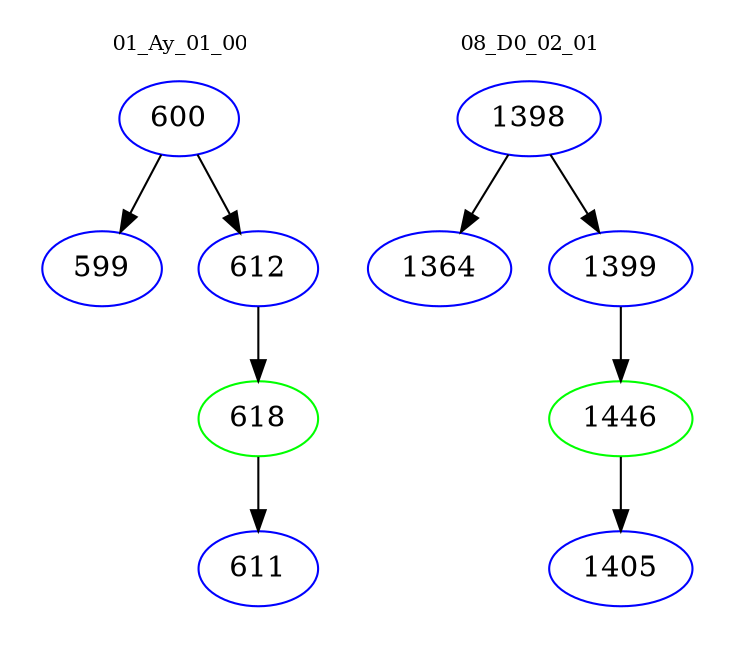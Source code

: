 digraph{
subgraph cluster_0 {
color = white
label = "01_Ay_01_00";
fontsize=10;
T0_600 [label="600", color="blue"]
T0_600 -> T0_599 [color="black"]
T0_599 [label="599", color="blue"]
T0_600 -> T0_612 [color="black"]
T0_612 [label="612", color="blue"]
T0_612 -> T0_618 [color="black"]
T0_618 [label="618", color="green"]
T0_618 -> T0_611 [color="black"]
T0_611 [label="611", color="blue"]
}
subgraph cluster_1 {
color = white
label = "08_D0_02_01";
fontsize=10;
T1_1398 [label="1398", color="blue"]
T1_1398 -> T1_1364 [color="black"]
T1_1364 [label="1364", color="blue"]
T1_1398 -> T1_1399 [color="black"]
T1_1399 [label="1399", color="blue"]
T1_1399 -> T1_1446 [color="black"]
T1_1446 [label="1446", color="green"]
T1_1446 -> T1_1405 [color="black"]
T1_1405 [label="1405", color="blue"]
}
}
